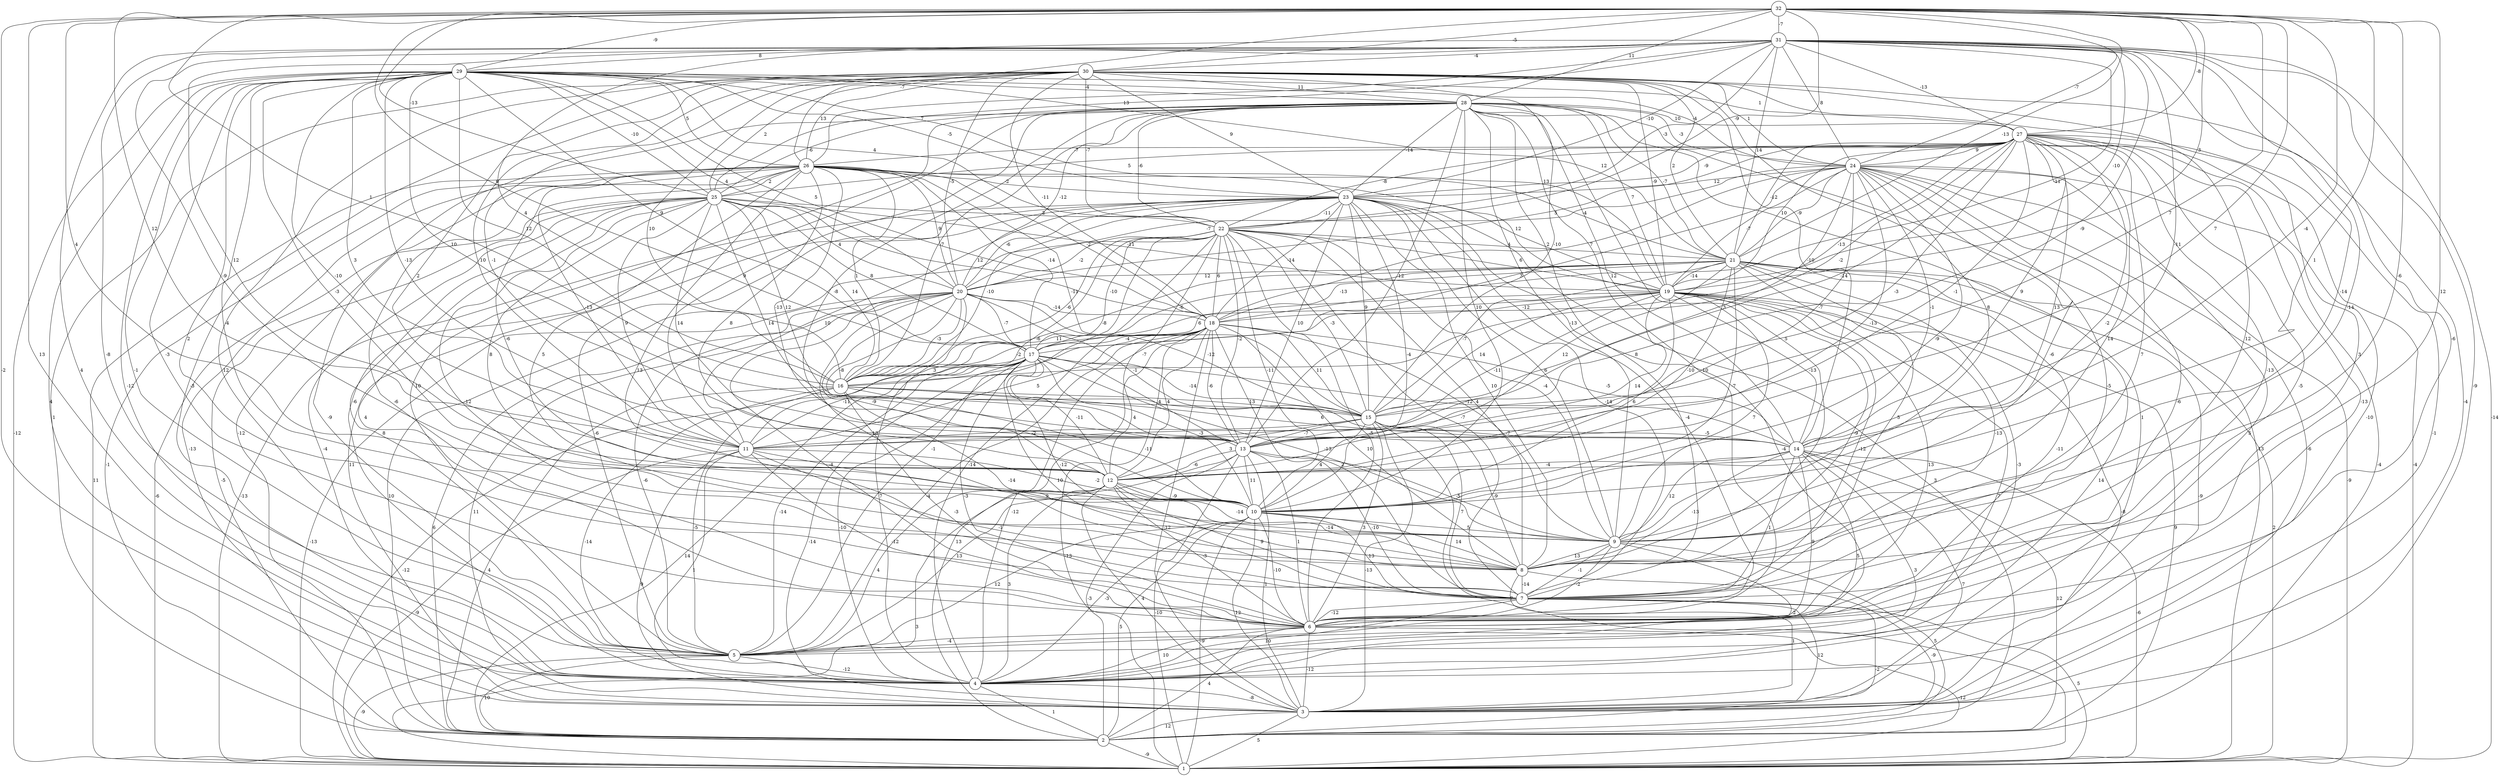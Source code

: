graph { 
	 fontname="Helvetica,Arial,sans-serif" 
	 node [shape = circle]; 
	 32 -- 3 [label = "-2"];
	 32 -- 4 [label = "13"];
	 32 -- 8 [label = "12"];
	 32 -- 9 [label = "-6"];
	 32 -- 10 [label = "1"];
	 32 -- 11 [label = "12"];
	 32 -- 12 [label = "4"];
	 32 -- 13 [label = "7"];
	 32 -- 14 [label = "-4"];
	 32 -- 15 [label = "7"];
	 32 -- 16 [label = "1"];
	 32 -- 17 [label = "6"];
	 32 -- 19 [label = "3"];
	 32 -- 21 [label = "-13"];
	 32 -- 22 [label = "-9"];
	 32 -- 24 [label = "-7"];
	 32 -- 25 [label = "-13"];
	 32 -- 26 [label = "-7"];
	 32 -- 27 [label = "-8"];
	 32 -- 28 [label = "11"];
	 32 -- 29 [label = "-9"];
	 32 -- 30 [label = "-5"];
	 32 -- 31 [label = "-7"];
	 31 -- 1 [label = "-14"];
	 31 -- 3 [label = "-9"];
	 31 -- 4 [label = "4"];
	 31 -- 5 [label = "-8"];
	 31 -- 6 [label = "-6"];
	 31 -- 8 [label = "-14"];
	 31 -- 9 [label = "-14"];
	 31 -- 10 [label = "-9"];
	 31 -- 12 [label = "12"];
	 31 -- 14 [label = "-11"];
	 31 -- 15 [label = "-9"];
	 31 -- 16 [label = "4"];
	 31 -- 18 [label = "-11"];
	 31 -- 19 [label = "-10"];
	 31 -- 21 [label = "14"];
	 31 -- 22 [label = "-3"];
	 31 -- 23 [label = "-10"];
	 31 -- 24 [label = "8"];
	 31 -- 25 [label = "7"];
	 31 -- 26 [label = "13"];
	 31 -- 27 [label = "-13"];
	 31 -- 29 [label = "8"];
	 31 -- 30 [label = "-4"];
	 30 -- 2 [label = "1"];
	 30 -- 3 [label = "-4"];
	 30 -- 4 [label = "-3"];
	 30 -- 5 [label = "12"];
	 30 -- 6 [label = "3"];
	 30 -- 7 [label = "12"];
	 30 -- 9 [label = "8"];
	 30 -- 11 [label = "10"];
	 30 -- 12 [label = "2"];
	 30 -- 13 [label = "-1"];
	 30 -- 14 [label = "-10"];
	 30 -- 15 [label = "-10"];
	 30 -- 16 [label = "10"];
	 30 -- 18 [label = "-11"];
	 30 -- 19 [label = "-9"];
	 30 -- 20 [label = "-5"];
	 30 -- 21 [label = "2"];
	 30 -- 22 [label = "-7"];
	 30 -- 23 [label = "9"];
	 30 -- 24 [label = "1"];
	 30 -- 25 [label = "2"];
	 30 -- 26 [label = "13"];
	 30 -- 28 [label = "11"];
	 29 -- 1 [label = "-12"];
	 29 -- 3 [label = "4"];
	 29 -- 4 [label = "-12"];
	 29 -- 5 [label = "-1"];
	 29 -- 6 [label = "-3"];
	 29 -- 7 [label = "2"];
	 29 -- 8 [label = "-4"];
	 29 -- 10 [label = "-3"];
	 29 -- 11 [label = "3"];
	 29 -- 12 [label = "-10"];
	 29 -- 13 [label = "-13"];
	 29 -- 15 [label = "10"];
	 29 -- 16 [label = "12"];
	 29 -- 17 [label = "9"];
	 29 -- 18 [label = "5"];
	 29 -- 19 [label = "13"];
	 29 -- 20 [label = "4"];
	 29 -- 21 [label = "12"];
	 29 -- 22 [label = "4"];
	 29 -- 23 [label = "-5"];
	 29 -- 24 [label = "-4"];
	 29 -- 25 [label = "-10"];
	 29 -- 26 [label = "5"];
	 29 -- 27 [label = "1"];
	 29 -- 28 [label = "-4"];
	 28 -- 1 [label = "13"];
	 28 -- 2 [label = "-12"];
	 28 -- 3 [label = "1"];
	 28 -- 4 [label = "-6"];
	 28 -- 5 [label = "10"];
	 28 -- 6 [label = "10"];
	 28 -- 7 [label = "8"];
	 28 -- 8 [label = "5"];
	 28 -- 9 [label = "-13"];
	 28 -- 10 [label = "10"];
	 28 -- 11 [label = "9"];
	 28 -- 12 [label = "-8"];
	 28 -- 13 [label = "12"];
	 28 -- 14 [label = "12"];
	 28 -- 16 [label = "-7"];
	 28 -- 19 [label = "7"];
	 28 -- 20 [label = "-12"];
	 28 -- 21 [label = "-7"];
	 28 -- 22 [label = "-6"];
	 28 -- 23 [label = "-14"];
	 28 -- 24 [label = "-3"];
	 28 -- 25 [label = "-6"];
	 28 -- 27 [label = "10"];
	 27 -- 1 [label = "-4"];
	 27 -- 3 [label = "-1"];
	 27 -- 4 [label = "-10"];
	 27 -- 5 [label = "-13"];
	 27 -- 6 [label = "-5"];
	 27 -- 7 [label = "-13"];
	 27 -- 8 [label = "7"];
	 27 -- 9 [label = "14"];
	 27 -- 10 [label = "-2"];
	 27 -- 11 [label = "-3"];
	 27 -- 12 [label = "13"];
	 27 -- 13 [label = "-1"];
	 27 -- 14 [label = "9"];
	 27 -- 15 [label = "-14"];
	 27 -- 16 [label = "-2"];
	 27 -- 17 [label = "-13"];
	 27 -- 19 [label = "10"];
	 27 -- 20 [label = "5"];
	 27 -- 21 [label = "-12"];
	 27 -- 22 [label = "-8"];
	 27 -- 23 [label = "-9"];
	 27 -- 24 [label = "9"];
	 27 -- 25 [label = "5"];
	 27 -- 26 [label = "-7"];
	 26 -- 1 [label = "11"];
	 26 -- 2 [label = "-1"];
	 26 -- 3 [label = "-13"];
	 26 -- 5 [label = "-9"];
	 26 -- 6 [label = "-6"];
	 26 -- 8 [label = "13"];
	 26 -- 9 [label = "5"];
	 26 -- 10 [label = "-6"];
	 26 -- 11 [label = "-13"];
	 26 -- 12 [label = "8"];
	 26 -- 13 [label = "-13"];
	 26 -- 15 [label = "-11"];
	 26 -- 16 [label = "1"];
	 26 -- 17 [label = "-14"];
	 26 -- 18 [label = "-2"];
	 26 -- 19 [label = "12"];
	 26 -- 20 [label = "9"];
	 26 -- 21 [label = "-4"];
	 26 -- 23 [label = "-2"];
	 26 -- 25 [label = "2"];
	 25 -- 1 [label = "-6"];
	 25 -- 2 [label = "-5"];
	 25 -- 4 [label = "-4"];
	 25 -- 5 [label = "8"];
	 25 -- 6 [label = "4"];
	 25 -- 7 [label = "-12"];
	 25 -- 10 [label = "8"];
	 25 -- 11 [label = "9"];
	 25 -- 13 [label = "14"];
	 25 -- 14 [label = "14"];
	 25 -- 15 [label = "12"];
	 25 -- 16 [label = "14"];
	 25 -- 17 [label = "8"];
	 25 -- 18 [label = "12"];
	 25 -- 19 [label = "-11"];
	 25 -- 20 [label = "4"];
	 25 -- 22 [label = "2"];
	 24 -- 1 [label = "-9"];
	 24 -- 2 [label = "-4"];
	 24 -- 3 [label = "-6"];
	 24 -- 4 [label = "5"];
	 24 -- 6 [label = "-6"];
	 24 -- 7 [label = "-5"];
	 24 -- 9 [label = "-6"];
	 24 -- 10 [label = "-9"];
	 24 -- 11 [label = "3"];
	 24 -- 12 [label = "-13"];
	 24 -- 13 [label = "-7"];
	 24 -- 14 [label = "-1"];
	 24 -- 16 [label = "3"];
	 24 -- 18 [label = "7"];
	 24 -- 19 [label = "-7"];
	 24 -- 20 [label = "-7"];
	 24 -- 21 [label = "-9"];
	 24 -- 23 [label = "12"];
	 23 -- 1 [label = "-13"];
	 23 -- 2 [label = "3"];
	 23 -- 3 [label = "11"];
	 23 -- 4 [label = "-4"];
	 23 -- 5 [label = "-6"];
	 23 -- 6 [label = "-4"];
	 23 -- 7 [label = "-14"];
	 23 -- 8 [label = "10"];
	 23 -- 9 [label = "6"];
	 23 -- 10 [label = "-4"];
	 23 -- 11 [label = "10"];
	 23 -- 13 [label = "10"];
	 23 -- 15 [label = "9"];
	 23 -- 16 [label = "-10"];
	 23 -- 18 [label = "-14"];
	 23 -- 19 [label = "2"];
	 23 -- 20 [label = "-6"];
	 23 -- 22 [label = "-11"];
	 22 -- 2 [label = "10"];
	 22 -- 4 [label = "-14"];
	 22 -- 5 [label = "-1"];
	 22 -- 6 [label = "-5"];
	 22 -- 7 [label = "-7"];
	 22 -- 8 [label = "4"];
	 22 -- 9 [label = "-4"];
	 22 -- 10 [label = "-11"];
	 22 -- 11 [label = "-6"];
	 22 -- 12 [label = "-7"];
	 22 -- 13 [label = "-2"];
	 22 -- 15 [label = "-3"];
	 22 -- 16 [label = "-6"];
	 22 -- 17 [label = "-10"];
	 22 -- 18 [label = "6"];
	 22 -- 19 [label = "6"];
	 22 -- 20 [label = "-2"];
	 22 -- 21 [label = "4"];
	 21 -- 1 [label = "2"];
	 21 -- 3 [label = "-9"];
	 21 -- 4 [label = "14"];
	 21 -- 5 [label = "-3"];
	 21 -- 6 [label = "-11"];
	 21 -- 7 [label = "-13"];
	 21 -- 8 [label = "5"];
	 21 -- 10 [label = "-7"];
	 21 -- 12 [label = "-10"];
	 21 -- 13 [label = "12"];
	 21 -- 15 [label = "-7"];
	 21 -- 16 [label = "-8"];
	 21 -- 17 [label = "-6"];
	 21 -- 18 [label = "-13"];
	 21 -- 19 [label = "-14"];
	 21 -- 20 [label = "12"];
	 20 -- 1 [label = "-13"];
	 20 -- 2 [label = "6"];
	 20 -- 3 [label = "11"];
	 20 -- 4 [label = "7"];
	 20 -- 5 [label = "-6"];
	 20 -- 6 [label = "-4"];
	 20 -- 8 [label = "13"];
	 20 -- 10 [label = "-9"];
	 20 -- 13 [label = "-8"];
	 20 -- 14 [label = "-1"];
	 20 -- 15 [label = "-12"];
	 20 -- 16 [label = "-3"];
	 20 -- 17 [label = "-7"];
	 20 -- 18 [label = "-14"];
	 19 -- 2 [label = "9"];
	 19 -- 3 [label = "-8"];
	 19 -- 4 [label = "7"];
	 19 -- 6 [label = "13"];
	 19 -- 7 [label = "-12"];
	 19 -- 8 [label = "-9"];
	 19 -- 9 [label = "7"];
	 19 -- 10 [label = "6"];
	 19 -- 12 [label = "14"];
	 19 -- 13 [label = "-11"];
	 19 -- 14 [label = "-13"];
	 19 -- 15 [label = "14"];
	 19 -- 16 [label = "11"];
	 19 -- 17 [label = "6"];
	 19 -- 18 [label = "-12"];
	 18 -- 1 [label = "-13"];
	 18 -- 2 [label = "13"];
	 18 -- 3 [label = "-12"];
	 18 -- 4 [label = "-12"];
	 18 -- 5 [label = "-4"];
	 18 -- 7 [label = "2"];
	 18 -- 8 [label = "10"];
	 18 -- 9 [label = "-7"];
	 18 -- 11 [label = "5"];
	 18 -- 12 [label = "4"];
	 18 -- 13 [label = "-6"];
	 18 -- 14 [label = "-5"];
	 18 -- 15 [label = "11"];
	 18 -- 16 [label = "-2"];
	 18 -- 17 [label = "-4"];
	 17 -- 1 [label = "-12"];
	 17 -- 2 [label = "14"];
	 17 -- 3 [label = "-14"];
	 17 -- 4 [label = "-10"];
	 17 -- 5 [label = "-14"];
	 17 -- 6 [label = "-3"];
	 17 -- 7 [label = "10"];
	 17 -- 8 [label = "-12"];
	 17 -- 9 [label = "-13"];
	 17 -- 10 [label = "-3"];
	 17 -- 11 [label = "-11"];
	 17 -- 12 [label = "-11"];
	 17 -- 13 [label = "4"];
	 17 -- 14 [label = "-12"];
	 17 -- 15 [label = "-14"];
	 17 -- 16 [label = "3"];
	 16 -- 2 [label = "4"];
	 16 -- 4 [label = "-14"];
	 16 -- 5 [label = "-5"];
	 16 -- 6 [label = "-3"];
	 16 -- 8 [label = "-14"];
	 16 -- 10 [label = "-11"];
	 16 -- 13 [label = "4"];
	 16 -- 14 [label = "6"];
	 16 -- 15 [label = "13"];
	 15 -- 1 [label = "7"];
	 15 -- 3 [label = "-13"];
	 15 -- 6 [label = "3"];
	 15 -- 7 [label = "7"];
	 15 -- 8 [label = "-9"];
	 15 -- 10 [label = "4"];
	 15 -- 11 [label = "-2"];
	 15 -- 12 [label = "3"];
	 15 -- 13 [label = "-7"];
	 15 -- 14 [label = "-5"];
	 14 -- 1 [label = "-6"];
	 14 -- 2 [label = "12"];
	 14 -- 3 [label = "7"];
	 14 -- 4 [label = "3"];
	 14 -- 5 [label = "5"];
	 14 -- 6 [label = "9"];
	 14 -- 7 [label = "1"];
	 14 -- 8 [label = "-13"];
	 14 -- 9 [label = "12"];
	 14 -- 12 [label = "-4"];
	 13 -- 1 [label = "-10"];
	 13 -- 2 [label = "-3"];
	 13 -- 3 [label = "1"];
	 13 -- 5 [label = "13"];
	 13 -- 6 [label = "1"];
	 13 -- 7 [label = "-10"];
	 13 -- 9 [label = "-5"];
	 13 -- 10 [label = "11"];
	 13 -- 12 [label = "-6"];
	 12 -- 1 [label = "3"];
	 12 -- 3 [label = "4"];
	 12 -- 4 [label = "3"];
	 12 -- 5 [label = "4"];
	 12 -- 6 [label = "-3"];
	 12 -- 7 [label = "9"];
	 12 -- 8 [label = "-14"];
	 12 -- 9 [label = "-14"];
	 12 -- 10 [label = "-9"];
	 11 -- 1 [label = "-9"];
	 11 -- 3 [label = "9"];
	 11 -- 4 [label = "1"];
	 11 -- 6 [label = "-12"];
	 11 -- 7 [label = "-1"];
	 11 -- 9 [label = "9"];
	 11 -- 10 [label = "-2"];
	 10 -- 1 [label = "-9"];
	 10 -- 2 [label = "5"];
	 10 -- 3 [label = "12"];
	 10 -- 4 [label = "-3"];
	 10 -- 5 [label = "12"];
	 10 -- 6 [label = "-10"];
	 10 -- 7 [label = "13"];
	 10 -- 8 [label = "14"];
	 10 -- 9 [label = "5"];
	 9 -- 2 [label = "5"];
	 9 -- 4 [label = "-2"];
	 9 -- 6 [label = "-2"];
	 9 -- 7 [label = "-1"];
	 9 -- 8 [label = "13"];
	 8 -- 2 [label = "-9"];
	 8 -- 3 [label = "1"];
	 8 -- 7 [label = "-14"];
	 7 -- 1 [label = "5"];
	 7 -- 2 [label = "-2"];
	 7 -- 3 [label = "12"];
	 7 -- 4 [label = "10"];
	 7 -- 6 [label = "-12"];
	 6 -- 1 [label = "-12"];
	 6 -- 2 [label = "4"];
	 6 -- 3 [label = "-12"];
	 6 -- 4 [label = "10"];
	 6 -- 5 [label = "-4"];
	 5 -- 1 [label = "-9"];
	 5 -- 2 [label = "10"];
	 5 -- 4 [label = "-12"];
	 4 -- 2 [label = "1"];
	 4 -- 3 [label = "-8"];
	 3 -- 1 [label = "5"];
	 3 -- 2 [label = "12"];
	 2 -- 1 [label = "-9"];
	 1;
	 2;
	 3;
	 4;
	 5;
	 6;
	 7;
	 8;
	 9;
	 10;
	 11;
	 12;
	 13;
	 14;
	 15;
	 16;
	 17;
	 18;
	 19;
	 20;
	 21;
	 22;
	 23;
	 24;
	 25;
	 26;
	 27;
	 28;
	 29;
	 30;
	 31;
	 32;
}
